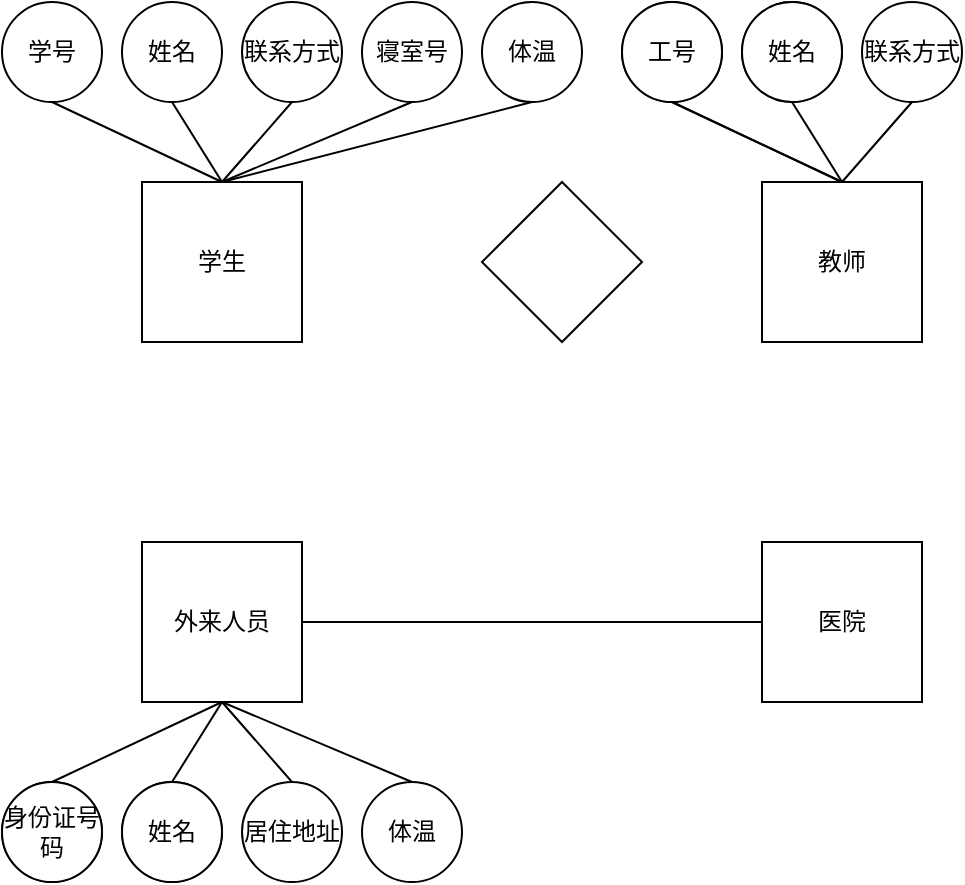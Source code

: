 <mxfile version="13.10.4" type="github">
  <diagram id="KCO1H4rR9zwA9Dpc1VqZ" name="第 1 页">
    <mxGraphModel dx="1038" dy="548" grid="1" gridSize="10" guides="1" tooltips="1" connect="1" arrows="1" fold="1" page="1" pageScale="1" pageWidth="827" pageHeight="1169" math="0" shadow="0">
      <root>
        <mxCell id="0" />
        <mxCell id="1" parent="0" />
        <mxCell id="b61sdNrOb1ijLtI7mMx8-1" value="学生" style="whiteSpace=wrap;html=1;aspect=fixed;" parent="1" vertex="1">
          <mxGeometry x="80" y="120" width="80" height="80" as="geometry" />
        </mxCell>
        <mxCell id="b61sdNrOb1ijLtI7mMx8-2" value="教师" style="whiteSpace=wrap;html=1;aspect=fixed;" parent="1" vertex="1">
          <mxGeometry x="390" y="120" width="80" height="80" as="geometry" />
        </mxCell>
        <mxCell id="b61sdNrOb1ijLtI7mMx8-3" value="医院" style="whiteSpace=wrap;html=1;aspect=fixed;" parent="1" vertex="1">
          <mxGeometry x="390" y="300" width="80" height="80" as="geometry" />
        </mxCell>
        <mxCell id="EA4FkvidBsZfzn7JInIC-3" style="edgeStyle=none;rounded=0;orthogonalLoop=1;jettySize=auto;html=1;exitX=1;exitY=0.5;exitDx=0;exitDy=0;entryX=0;entryY=0.5;entryDx=0;entryDy=0;endArrow=none;endFill=0;" parent="1" source="b61sdNrOb1ijLtI7mMx8-4" target="b61sdNrOb1ijLtI7mMx8-3" edge="1">
          <mxGeometry relative="1" as="geometry" />
        </mxCell>
        <mxCell id="b61sdNrOb1ijLtI7mMx8-4" value="外来人员" style="whiteSpace=wrap;html=1;aspect=fixed;" parent="1" vertex="1">
          <mxGeometry x="80" y="300" width="80" height="80" as="geometry" />
        </mxCell>
        <mxCell id="7qtBf7vwf03u_CjeDu0E-7" style="edgeStyle=none;rounded=0;orthogonalLoop=1;jettySize=auto;html=1;exitX=0.5;exitY=1;exitDx=0;exitDy=0;entryX=0.5;entryY=0;entryDx=0;entryDy=0;endArrow=none;endFill=0;" parent="1" source="7qtBf7vwf03u_CjeDu0E-1" target="b61sdNrOb1ijLtI7mMx8-1" edge="1">
          <mxGeometry relative="1" as="geometry" />
        </mxCell>
        <mxCell id="7qtBf7vwf03u_CjeDu0E-1" value="姓名" style="ellipse;whiteSpace=wrap;html=1;aspect=fixed;" parent="1" vertex="1">
          <mxGeometry x="70" y="30" width="50" height="50" as="geometry" />
        </mxCell>
        <mxCell id="7qtBf7vwf03u_CjeDu0E-6" style="rounded=0;orthogonalLoop=1;jettySize=auto;html=1;exitX=0.5;exitY=1;exitDx=0;exitDy=0;entryX=0.5;entryY=0;entryDx=0;entryDy=0;endArrow=none;endFill=0;" parent="1" source="7qtBf7vwf03u_CjeDu0E-2" target="b61sdNrOb1ijLtI7mMx8-1" edge="1">
          <mxGeometry relative="1" as="geometry" />
        </mxCell>
        <mxCell id="7qtBf7vwf03u_CjeDu0E-2" value="学号" style="ellipse;whiteSpace=wrap;html=1;aspect=fixed;" parent="1" vertex="1">
          <mxGeometry x="10" y="30" width="50" height="50" as="geometry" />
        </mxCell>
        <mxCell id="7qtBf7vwf03u_CjeDu0E-8" style="edgeStyle=none;rounded=0;orthogonalLoop=1;jettySize=auto;html=1;exitX=0.5;exitY=1;exitDx=0;exitDy=0;endArrow=none;endFill=0;" parent="1" source="7qtBf7vwf03u_CjeDu0E-3" edge="1">
          <mxGeometry relative="1" as="geometry">
            <mxPoint x="120" y="120" as="targetPoint" />
          </mxGeometry>
        </mxCell>
        <mxCell id="7qtBf7vwf03u_CjeDu0E-3" value="联系方式" style="ellipse;whiteSpace=wrap;html=1;aspect=fixed;" parent="1" vertex="1">
          <mxGeometry x="130" y="30" width="50" height="50" as="geometry" />
        </mxCell>
        <mxCell id="7qtBf7vwf03u_CjeDu0E-9" style="edgeStyle=none;rounded=0;orthogonalLoop=1;jettySize=auto;html=1;exitX=0.5;exitY=1;exitDx=0;exitDy=0;endArrow=none;endFill=0;" parent="1" source="7qtBf7vwf03u_CjeDu0E-4" edge="1">
          <mxGeometry relative="1" as="geometry">
            <mxPoint x="120" y="120" as="targetPoint" />
          </mxGeometry>
        </mxCell>
        <mxCell id="7qtBf7vwf03u_CjeDu0E-4" value="寝室号" style="ellipse;whiteSpace=wrap;html=1;aspect=fixed;" parent="1" vertex="1">
          <mxGeometry x="190" y="30" width="50" height="50" as="geometry" />
        </mxCell>
        <mxCell id="7qtBf7vwf03u_CjeDu0E-10" style="edgeStyle=none;rounded=0;orthogonalLoop=1;jettySize=auto;html=1;exitX=0.5;exitY=1;exitDx=0;exitDy=0;entryX=0.5;entryY=0;entryDx=0;entryDy=0;endArrow=none;endFill=0;" parent="1" source="7qtBf7vwf03u_CjeDu0E-5" target="b61sdNrOb1ijLtI7mMx8-1" edge="1">
          <mxGeometry relative="1" as="geometry" />
        </mxCell>
        <mxCell id="7qtBf7vwf03u_CjeDu0E-5" value="体温" style="ellipse;whiteSpace=wrap;html=1;aspect=fixed;" parent="1" vertex="1">
          <mxGeometry x="250" y="30" width="50" height="50" as="geometry" />
        </mxCell>
        <mxCell id="unYZL8rSU1h0fPBsATKe-5" style="rounded=0;orthogonalLoop=1;jettySize=auto;html=1;exitX=0.5;exitY=1;exitDx=0;exitDy=0;entryX=0.5;entryY=0;entryDx=0;entryDy=0;endArrow=none;endFill=0;" parent="1" source="unYZL8rSU1h0fPBsATKe-1" target="b61sdNrOb1ijLtI7mMx8-2" edge="1">
          <mxGeometry relative="1" as="geometry" />
        </mxCell>
        <mxCell id="unYZL8rSU1h0fPBsATKe-1" value="工号" style="ellipse;whiteSpace=wrap;html=1;aspect=fixed;" parent="1" vertex="1">
          <mxGeometry x="320" y="30" width="50" height="50" as="geometry" />
        </mxCell>
        <mxCell id="unYZL8rSU1h0fPBsATKe-6" style="edgeStyle=none;rounded=0;orthogonalLoop=1;jettySize=auto;html=1;exitX=0.5;exitY=1;exitDx=0;exitDy=0;endArrow=none;endFill=0;" parent="1" source="unYZL8rSU1h0fPBsATKe-2" edge="1">
          <mxGeometry relative="1" as="geometry">
            <mxPoint x="430" y="120" as="targetPoint" />
          </mxGeometry>
        </mxCell>
        <mxCell id="unYZL8rSU1h0fPBsATKe-2" value="姓名" style="ellipse;whiteSpace=wrap;html=1;aspect=fixed;" parent="1" vertex="1">
          <mxGeometry x="380" y="30" width="50" height="50" as="geometry" />
        </mxCell>
        <mxCell id="unYZL8rSU1h0fPBsATKe-7" style="edgeStyle=none;rounded=0;orthogonalLoop=1;jettySize=auto;html=1;exitX=0.5;exitY=1;exitDx=0;exitDy=0;endArrow=none;endFill=0;" parent="1" source="unYZL8rSU1h0fPBsATKe-3" edge="1">
          <mxGeometry relative="1" as="geometry">
            <mxPoint x="430" y="120" as="targetPoint" />
          </mxGeometry>
        </mxCell>
        <mxCell id="unYZL8rSU1h0fPBsATKe-3" value="联系方式" style="ellipse;whiteSpace=wrap;html=1;aspect=fixed;" parent="1" vertex="1">
          <mxGeometry x="440" y="30" width="50" height="50" as="geometry" />
        </mxCell>
        <mxCell id="unYZL8rSU1h0fPBsATKe-9" value="身份证号码" style="ellipse;whiteSpace=wrap;html=1;aspect=fixed;" parent="1" vertex="1">
          <mxGeometry x="10" y="420" width="50" height="50" as="geometry" />
        </mxCell>
        <mxCell id="unYZL8rSU1h0fPBsATKe-10" value="姓名" style="ellipse;whiteSpace=wrap;html=1;aspect=fixed;" parent="1" vertex="1">
          <mxGeometry x="70" y="420" width="50" height="50" as="geometry" />
        </mxCell>
        <mxCell id="TvAXjNbtjJ89C0bE3LQs-5" style="edgeStyle=none;rounded=0;orthogonalLoop=1;jettySize=auto;html=1;exitX=0.5;exitY=0;exitDx=0;exitDy=0;endArrow=none;endFill=0;" parent="1" source="unYZL8rSU1h0fPBsATKe-11" edge="1">
          <mxGeometry relative="1" as="geometry">
            <mxPoint x="120" y="380" as="targetPoint" />
          </mxGeometry>
        </mxCell>
        <mxCell id="unYZL8rSU1h0fPBsATKe-11" value="居住地址" style="ellipse;whiteSpace=wrap;html=1;aspect=fixed;" parent="1" vertex="1">
          <mxGeometry x="130" y="420" width="50" height="50" as="geometry" />
        </mxCell>
        <mxCell id="EA4FkvidBsZfzn7JInIC-1" style="rounded=0;orthogonalLoop=1;jettySize=auto;html=1;exitX=0.5;exitY=0;exitDx=0;exitDy=0;endArrow=none;endFill=0;" parent="1" source="unYZL8rSU1h0fPBsATKe-12" edge="1">
          <mxGeometry relative="1" as="geometry">
            <mxPoint x="120" y="380" as="targetPoint" />
          </mxGeometry>
        </mxCell>
        <mxCell id="unYZL8rSU1h0fPBsATKe-12" value="体温" style="ellipse;whiteSpace=wrap;html=1;aspect=fixed;" parent="1" vertex="1">
          <mxGeometry x="190" y="420" width="50" height="50" as="geometry" />
        </mxCell>
        <mxCell id="TvAXjNbtjJ89C0bE3LQs-3" style="rounded=0;orthogonalLoop=1;jettySize=auto;html=1;exitX=0.5;exitY=0;exitDx=0;exitDy=0;entryX=0.5;entryY=1;entryDx=0;entryDy=0;endArrow=none;endFill=0;" parent="1" source="TvAXjNbtjJ89C0bE3LQs-1" target="b61sdNrOb1ijLtI7mMx8-4" edge="1">
          <mxGeometry relative="1" as="geometry" />
        </mxCell>
        <mxCell id="TvAXjNbtjJ89C0bE3LQs-1" value="身份证号码" style="ellipse;whiteSpace=wrap;html=1;aspect=fixed;" parent="1" vertex="1">
          <mxGeometry x="10" y="420" width="50" height="50" as="geometry" />
        </mxCell>
        <mxCell id="TvAXjNbtjJ89C0bE3LQs-4" style="edgeStyle=none;rounded=0;orthogonalLoop=1;jettySize=auto;html=1;exitX=0.5;exitY=0;exitDx=0;exitDy=0;endArrow=none;endFill=0;" parent="1" source="TvAXjNbtjJ89C0bE3LQs-2" edge="1">
          <mxGeometry relative="1" as="geometry">
            <mxPoint x="120" y="380" as="targetPoint" />
          </mxGeometry>
        </mxCell>
        <mxCell id="TvAXjNbtjJ89C0bE3LQs-2" value="姓名" style="ellipse;whiteSpace=wrap;html=1;aspect=fixed;" parent="1" vertex="1">
          <mxGeometry x="70" y="420" width="50" height="50" as="geometry" />
        </mxCell>
        <mxCell id="7R-bzzH2TMS4uU3eO5y1-1" value="" style="rhombus;whiteSpace=wrap;html=1;" parent="1" vertex="1">
          <mxGeometry x="250" y="120" width="80" height="80" as="geometry" />
        </mxCell>
        <mxCell id="7R-bzzH2TMS4uU3eO5y1-2" value="教师" style="whiteSpace=wrap;html=1;aspect=fixed;" parent="1" vertex="1">
          <mxGeometry x="390" y="120" width="80" height="80" as="geometry" />
        </mxCell>
        <mxCell id="7R-bzzH2TMS4uU3eO5y1-5" value="姓名" style="ellipse;whiteSpace=wrap;html=1;aspect=fixed;" parent="1" vertex="1">
          <mxGeometry x="380" y="30" width="50" height="50" as="geometry" />
        </mxCell>
        <mxCell id="7R-bzzH2TMS4uU3eO5y1-6" value="工号" style="ellipse;whiteSpace=wrap;html=1;aspect=fixed;" parent="1" vertex="1">
          <mxGeometry x="320" y="30" width="50" height="50" as="geometry" />
        </mxCell>
        <mxCell id="7R-bzzH2TMS4uU3eO5y1-7" style="rounded=0;orthogonalLoop=1;jettySize=auto;html=1;exitX=0.5;exitY=1;exitDx=0;exitDy=0;entryX=0.5;entryY=0;entryDx=0;entryDy=0;endArrow=none;endFill=0;" parent="1" source="7R-bzzH2TMS4uU3eO5y1-6" target="7R-bzzH2TMS4uU3eO5y1-2" edge="1">
          <mxGeometry relative="1" as="geometry" />
        </mxCell>
      </root>
    </mxGraphModel>
  </diagram>
</mxfile>
